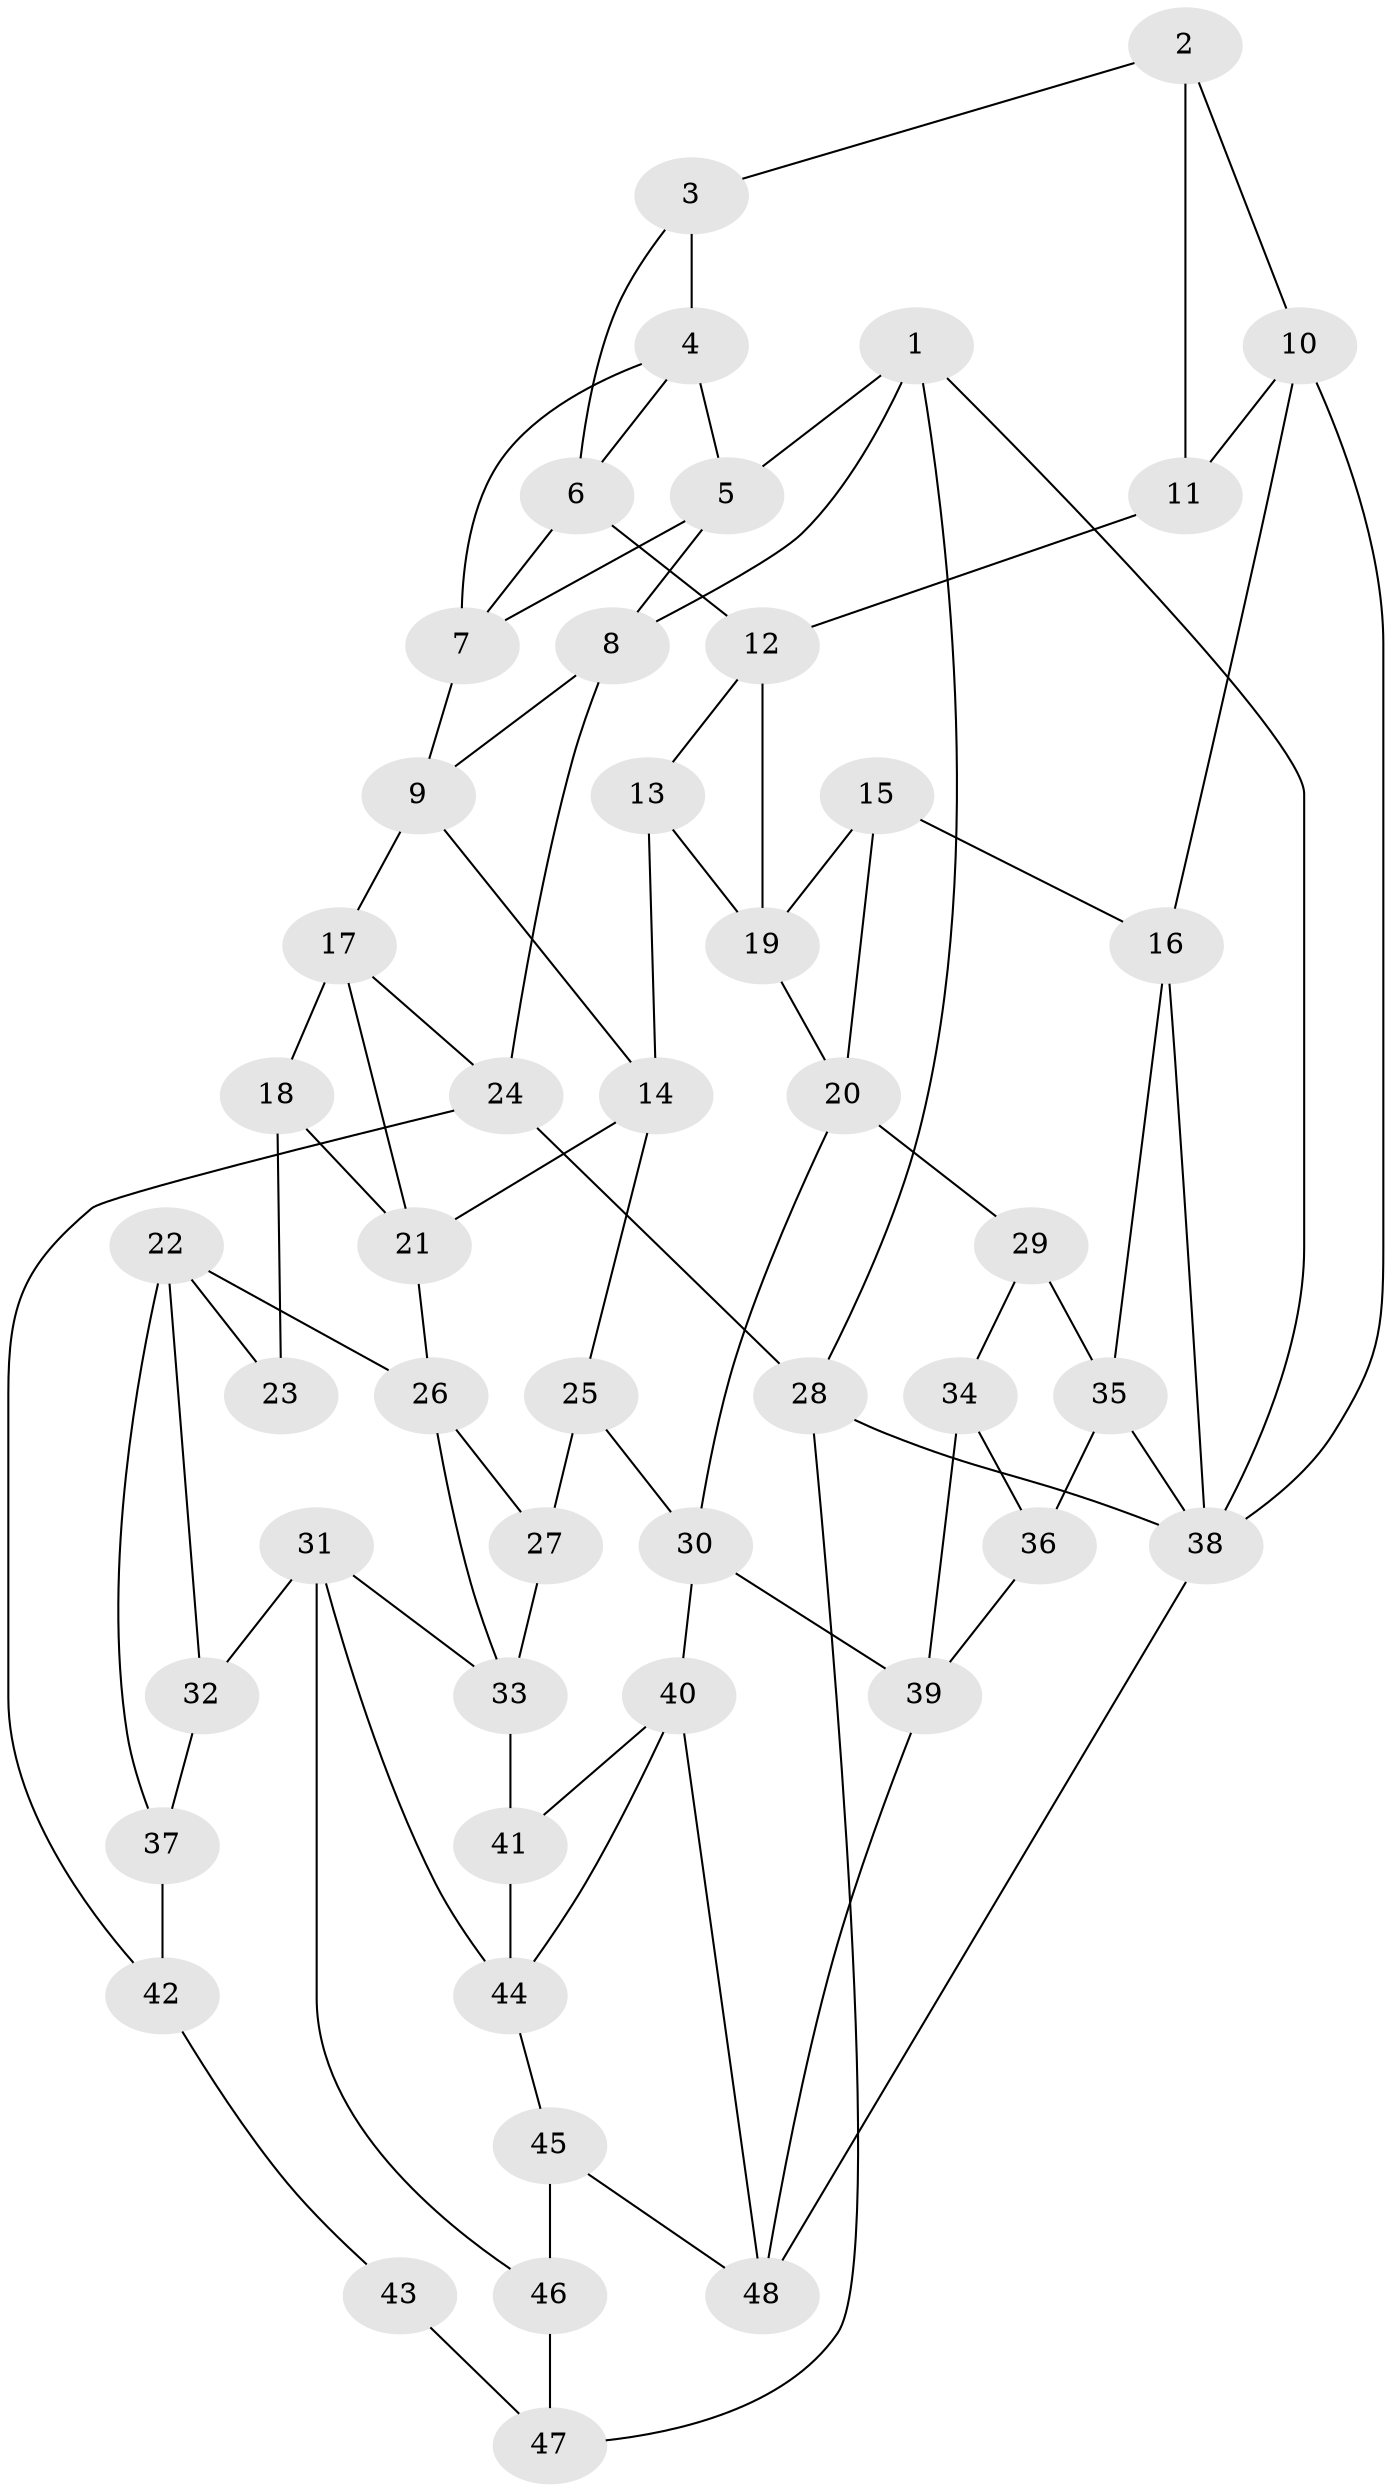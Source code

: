 // original degree distribution, {3: 0.020833333333333332, 5: 0.5, 6: 0.22916666666666666, 4: 0.25}
// Generated by graph-tools (version 1.1) at 2025/03/03/09/25 03:03:29]
// undirected, 48 vertices, 86 edges
graph export_dot {
graph [start="1"]
  node [color=gray90,style=filled];
  1;
  2;
  3;
  4;
  5;
  6;
  7;
  8;
  9;
  10;
  11;
  12;
  13;
  14;
  15;
  16;
  17;
  18;
  19;
  20;
  21;
  22;
  23;
  24;
  25;
  26;
  27;
  28;
  29;
  30;
  31;
  32;
  33;
  34;
  35;
  36;
  37;
  38;
  39;
  40;
  41;
  42;
  43;
  44;
  45;
  46;
  47;
  48;
  1 -- 5 [weight=1.0];
  1 -- 8 [weight=1.0];
  1 -- 28 [weight=1.0];
  1 -- 38 [weight=1.0];
  2 -- 3 [weight=1.0];
  2 -- 10 [weight=1.0];
  2 -- 11 [weight=1.0];
  3 -- 4 [weight=1.0];
  3 -- 6 [weight=1.0];
  4 -- 5 [weight=1.0];
  4 -- 6 [weight=1.0];
  4 -- 7 [weight=1.0];
  5 -- 7 [weight=1.0];
  5 -- 8 [weight=1.0];
  6 -- 7 [weight=1.0];
  6 -- 12 [weight=1.0];
  7 -- 9 [weight=1.0];
  8 -- 9 [weight=1.0];
  8 -- 24 [weight=1.0];
  9 -- 14 [weight=1.0];
  9 -- 17 [weight=1.0];
  10 -- 11 [weight=1.0];
  10 -- 16 [weight=1.0];
  10 -- 38 [weight=1.0];
  11 -- 12 [weight=1.0];
  12 -- 13 [weight=1.0];
  12 -- 19 [weight=1.0];
  13 -- 14 [weight=1.0];
  13 -- 19 [weight=1.0];
  14 -- 21 [weight=1.0];
  14 -- 25 [weight=1.0];
  15 -- 16 [weight=1.0];
  15 -- 19 [weight=1.0];
  15 -- 20 [weight=1.0];
  16 -- 35 [weight=1.0];
  16 -- 38 [weight=1.0];
  17 -- 18 [weight=1.0];
  17 -- 21 [weight=1.0];
  17 -- 24 [weight=1.0];
  18 -- 21 [weight=1.0];
  18 -- 23 [weight=2.0];
  19 -- 20 [weight=1.0];
  20 -- 29 [weight=1.0];
  20 -- 30 [weight=1.0];
  21 -- 26 [weight=1.0];
  22 -- 23 [weight=1.0];
  22 -- 26 [weight=1.0];
  22 -- 32 [weight=1.0];
  22 -- 37 [weight=1.0];
  24 -- 28 [weight=1.0];
  24 -- 42 [weight=1.0];
  25 -- 27 [weight=2.0];
  25 -- 30 [weight=1.0];
  26 -- 27 [weight=1.0];
  26 -- 33 [weight=1.0];
  27 -- 33 [weight=1.0];
  28 -- 38 [weight=1.0];
  28 -- 47 [weight=2.0];
  29 -- 34 [weight=2.0];
  29 -- 35 [weight=1.0];
  30 -- 39 [weight=1.0];
  30 -- 40 [weight=1.0];
  31 -- 32 [weight=1.0];
  31 -- 33 [weight=1.0];
  31 -- 44 [weight=1.0];
  31 -- 46 [weight=1.0];
  32 -- 37 [weight=1.0];
  33 -- 41 [weight=1.0];
  34 -- 36 [weight=1.0];
  34 -- 39 [weight=1.0];
  35 -- 36 [weight=1.0];
  35 -- 38 [weight=1.0];
  36 -- 39 [weight=1.0];
  37 -- 42 [weight=2.0];
  38 -- 48 [weight=1.0];
  39 -- 48 [weight=1.0];
  40 -- 41 [weight=1.0];
  40 -- 44 [weight=1.0];
  40 -- 48 [weight=1.0];
  41 -- 44 [weight=2.0];
  42 -- 43 [weight=1.0];
  43 -- 47 [weight=2.0];
  44 -- 45 [weight=1.0];
  45 -- 46 [weight=1.0];
  45 -- 48 [weight=1.0];
  46 -- 47 [weight=2.0];
}
